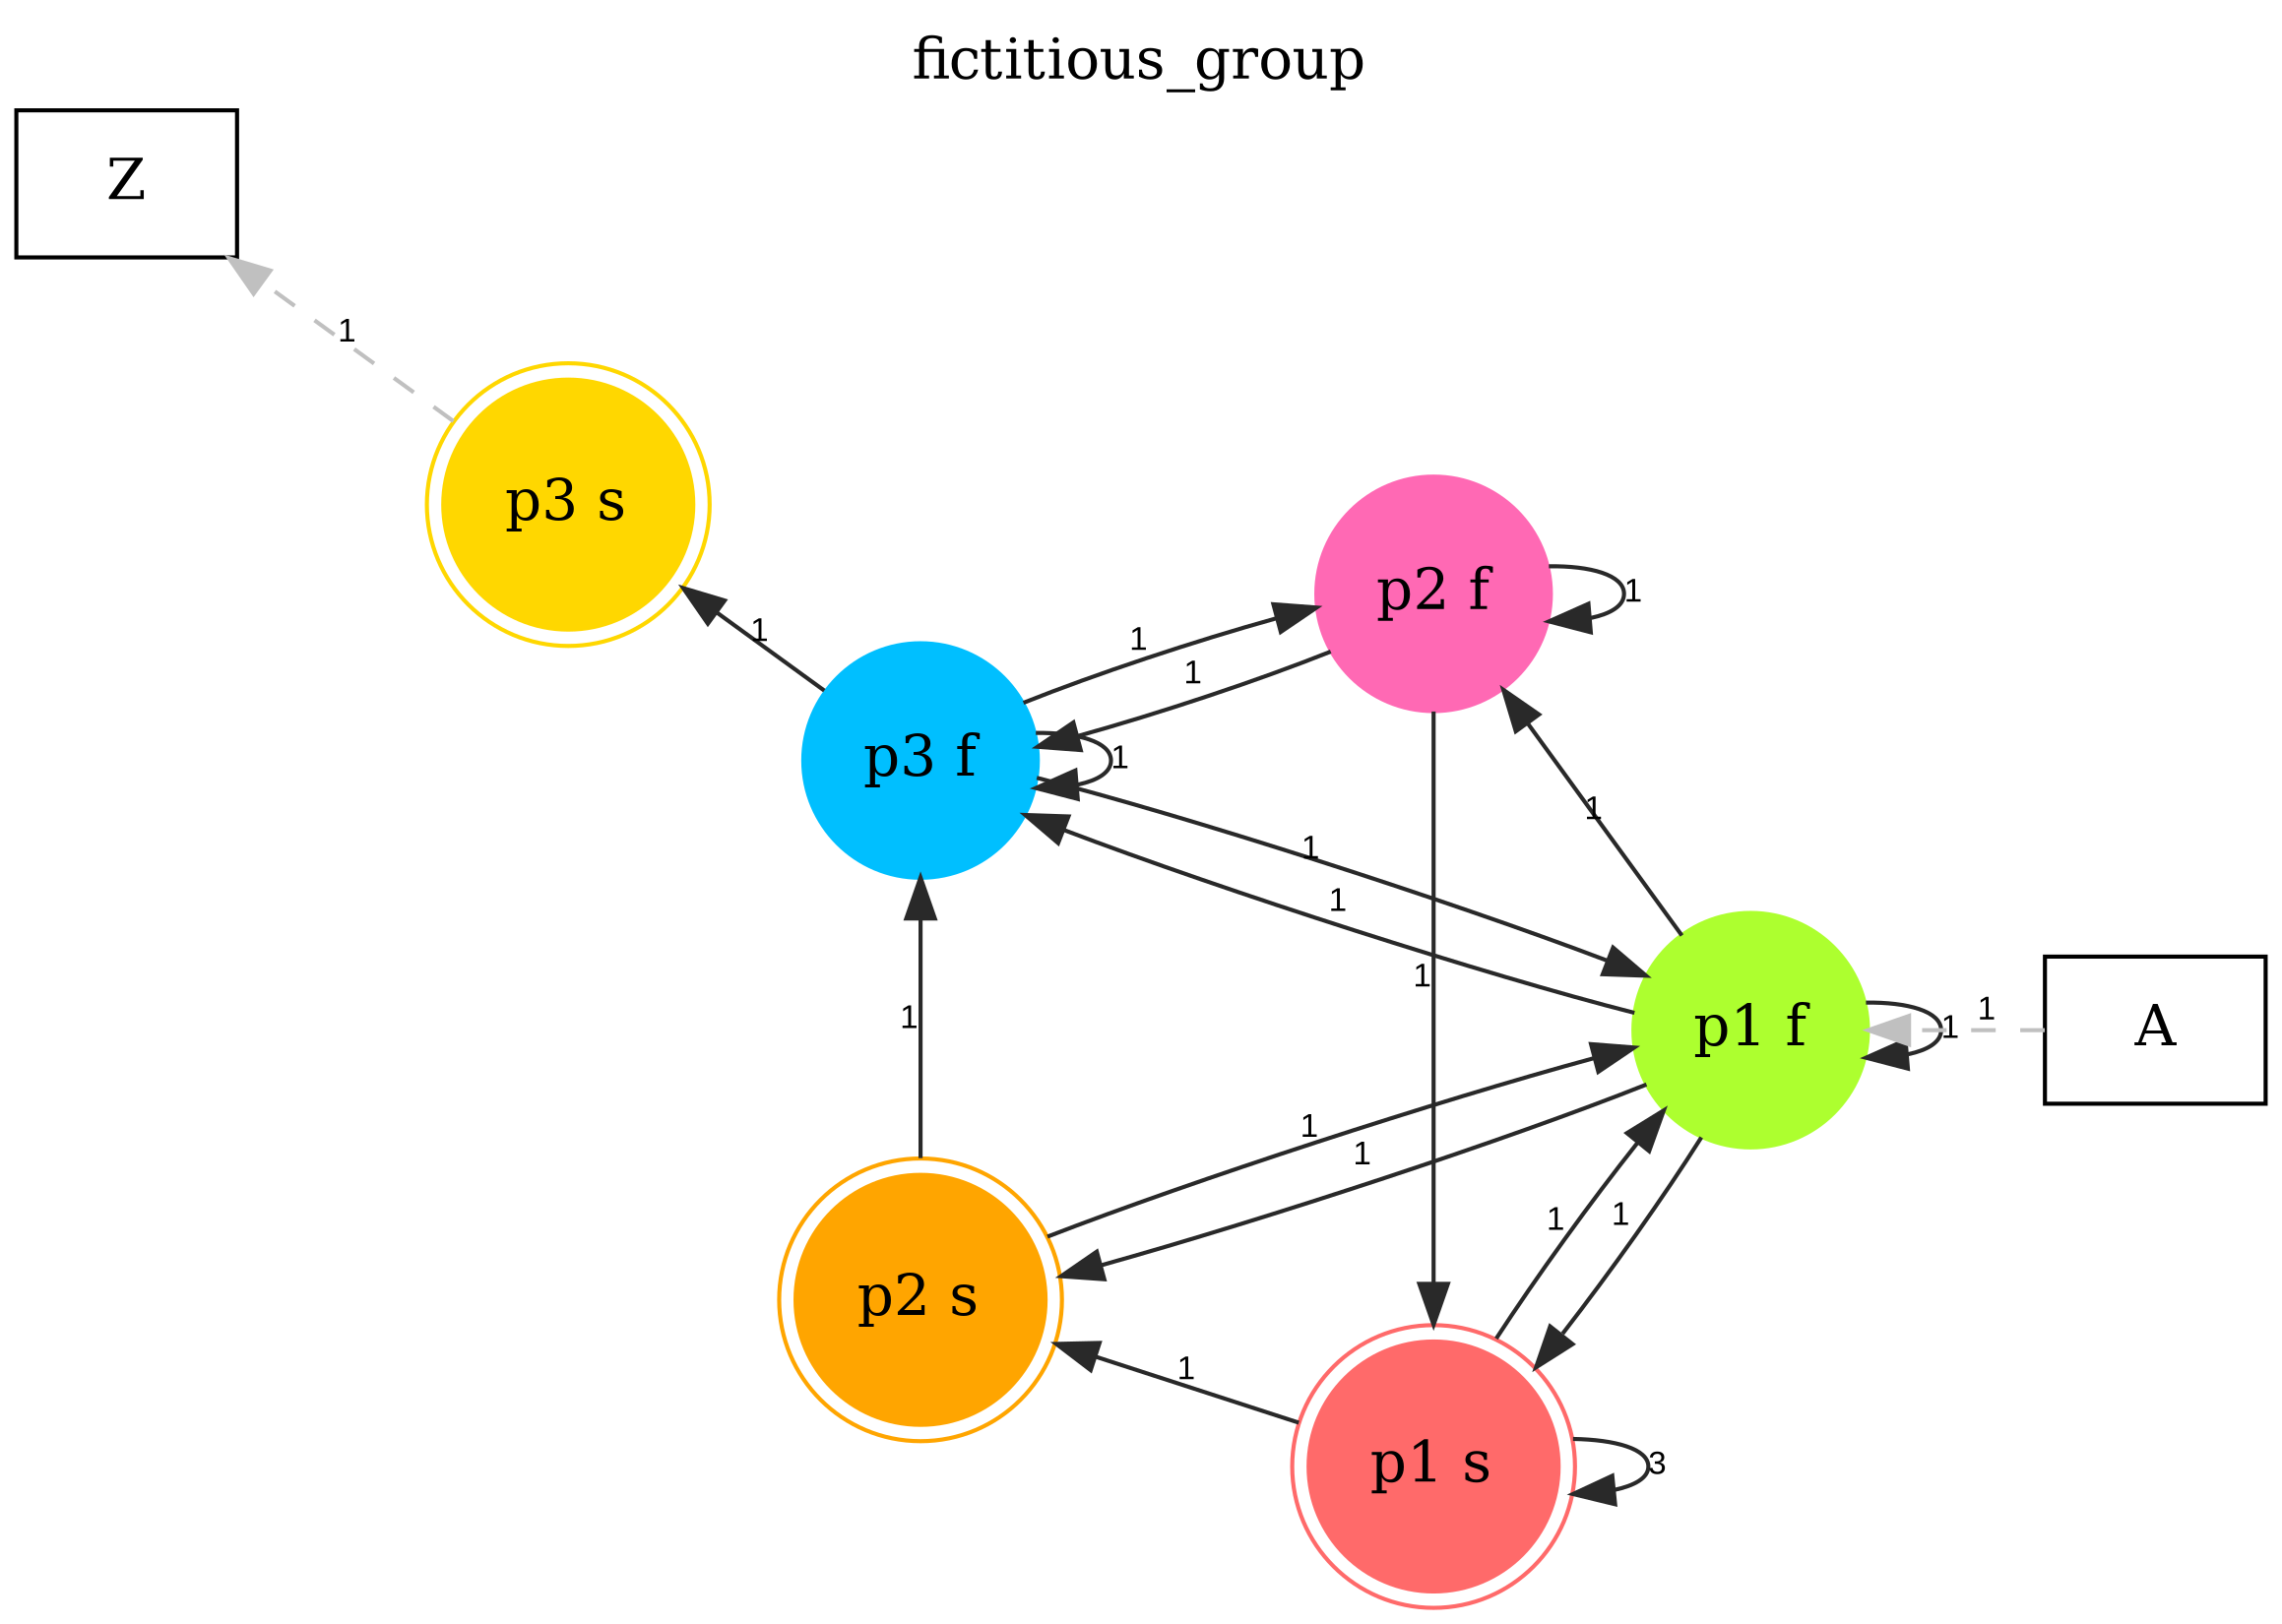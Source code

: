digraph graphname {
	// title
	labelloc="t";
	label="fictitious_group";
	dpi = 150
	size="16,11!";
	margin = 0;
	layout=circo;
"p1 f" [shape=circle, color=greenyellow, style=filled]
"p1 s" [shape=circle, color=indianred1, peripheries=2, style=filled]
"p2 f" [shape=circle, color=hotpink, style=filled]
"p2 s" [shape=circle, color=orange, peripheries=2, style=filled]
"p3 f" [shape=circle, color=deepskyblue, style=filled]
"p3 s" [shape=circle, color=gold, peripheries=2, style=filled]
"A" [shape=box, fillcolor=white, color=black, style=filled]
"Z" [shape=box, fillcolor=white, color=black, style=filled]
"A" -> "p1 f" [ style = dashed color=grey penwidth = "1" label ="1" labelfloat=false fontname="Arial" fontsize=8]
"p1 f" -> "p1 f" [ color=grey16 penwidth = "1" label ="1" labelfloat=false fontname="Arial" fontsize=8]
"p1 f" -> "p1 s" [ color=grey16 penwidth = "1" label ="1" labelfloat=false fontname="Arial" fontsize=8]
"p1 s" -> "p1 s" [ color=grey16 penwidth = "1" label ="3" labelfloat=false fontname="Arial" fontsize=8]
"p1 s" -> "p1 f" [ color=grey16 penwidth = "1" label ="1" labelfloat=false fontname="Arial" fontsize=8]
"p1 f" -> "p2 f" [ color=grey16 penwidth = "1" label ="1" labelfloat=false fontname="Arial" fontsize=8]
"p2 f" -> "p2 f" [ color=grey16 penwidth = "1" label ="1" labelfloat=false fontname="Arial" fontsize=8]
"p2 f" -> "p1 s" [ color=grey16 penwidth = "1" label ="1" labelfloat=false fontname="Arial" fontsize=8]
"p1 s" -> "p2 s" [ color=grey16 penwidth = "1" label ="1" labelfloat=false fontname="Arial" fontsize=8]
"p2 s" -> "p1 f" [ color=grey16 penwidth = "1" label ="1" labelfloat=false fontname="Arial" fontsize=8]
"p1 f" -> "p2 s" [ color=grey16 penwidth = "1" label ="1" labelfloat=false fontname="Arial" fontsize=8]
"p2 s" -> "p3 f" [ color=grey16 penwidth = "1" label ="1" labelfloat=false fontname="Arial" fontsize=8]
"p3 f" -> "p3 f" [ color=grey16 penwidth = "1" label ="1" labelfloat=false fontname="Arial" fontsize=8]
"p3 f" -> "p1 f" [ color=grey16 penwidth = "1" label ="1" labelfloat=false fontname="Arial" fontsize=8]
"p1 f" -> "p3 f" [ color=grey16 penwidth = "1" label ="1" labelfloat=false fontname="Arial" fontsize=8]
"p3 f" -> "p2 f" [ color=grey16 penwidth = "1" label ="1" labelfloat=false fontname="Arial" fontsize=8]
"p2 f" -> "p3 f" [ color=grey16 penwidth = "1" label ="1" labelfloat=false fontname="Arial" fontsize=8]
"p3 f" -> "p3 s" [ color=grey16 penwidth = "1" label ="1" labelfloat=false fontname="Arial" fontsize=8]
"p3 s" -> "Z" [ style = dashed color=grey penwidth = "1"label ="1" labelfloat=false fontname="Arial" fontsize=8]
}
